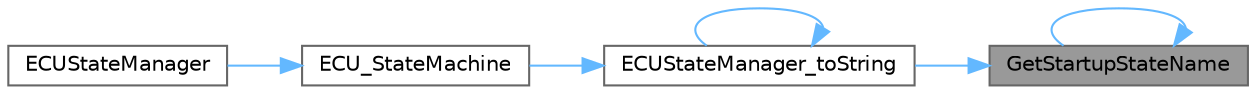 digraph "GetStartupStateName"
{
 // LATEX_PDF_SIZE
  bgcolor="transparent";
  edge [fontname=Helvetica,fontsize=10,labelfontname=Helvetica,labelfontsize=10];
  node [fontname=Helvetica,fontsize=10,shape=box,height=0.2,width=0.4];
  rankdir="RL";
  Node1 [id="Node000001",label="GetStartupStateName",height=0.2,width=0.4,color="gray40", fillcolor="grey60", style="filled", fontcolor="black",tooltip="Gets the string representation of a startup state."];
  Node1 -> Node2 [id="edge1_Node000001_Node000002",dir="back",color="steelblue1",style="solid",tooltip=" "];
  Node2 [id="Node000002",label="ECUStateManager_toString",height=0.2,width=0.4,color="grey40", fillcolor="white", style="filled",URL="$_e_c_u_state_manager__to_string_helper_8c.html#ac94af5b13dde59428bd912a431ba1e6f",tooltip="Converts ECU state manager data to a string representation."];
  Node2 -> Node3 [id="edge2_Node000002_Node000003",dir="back",color="steelblue1",style="solid",tooltip=" "];
  Node3 [id="Node000003",label="ECU_StateMachine",height=0.2,width=0.4,color="grey40", fillcolor="white", style="filled",URL="$_e_c_u_state_manager_8c.html#a3fd37a51fc1061a5b3543b99874728d3",tooltip="Executes the ECU state machine."];
  Node3 -> Node4 [id="edge3_Node000003_Node000004",dir="back",color="steelblue1",style="solid",tooltip=" "];
  Node4 [id="Node000004",label="ECUStateManager",height=0.2,width=0.4,color="grey40", fillcolor="white", style="filled",URL="$_e_c_u_state_manager_8c.html#a7764171fe81dec190c6942811cf616f6",tooltip="Main function to manage ECU states."];
  Node2 -> Node2 [id="edge4_Node000002_Node000002",dir="back",color="steelblue1",style="solid",tooltip=" "];
  Node1 -> Node1 [id="edge5_Node000001_Node000001",dir="back",color="steelblue1",style="solid",tooltip=" "];
}
